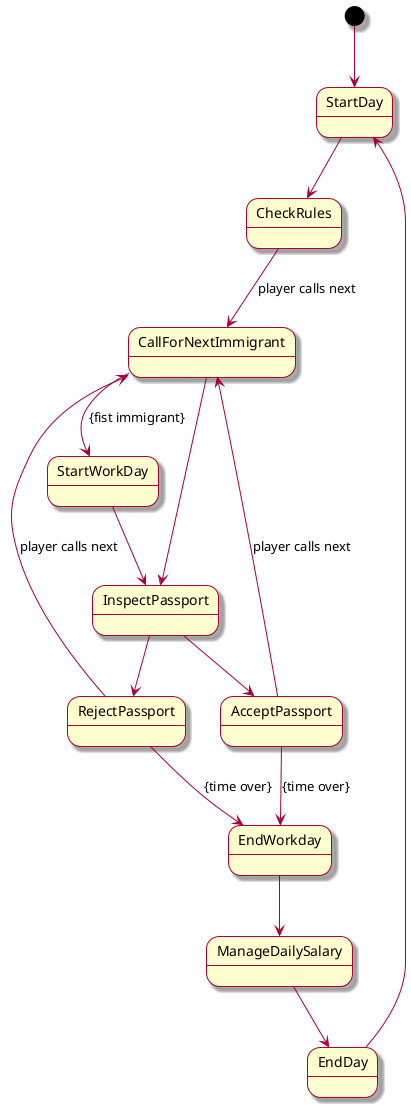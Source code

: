﻿@startuml
skin rose

[*] --> StartDay

StartDay --> CheckRules
CheckRules --> CallForNextImmigrant : player calls next
CallForNextImmigrant --> InspectPassport
CallForNextImmigrant --> StartWorkDay : {fist immigrant}
StartWorkDay --> InspectPassport
InspectPassport --> AcceptPassport
InspectPassport --> RejectPassport
AcceptPassport --> EndWorkday : {time over}
RejectPassport --> EndWorkday : {time over}
AcceptPassport --> CallForNextImmigrant : player calls next
RejectPassport --> CallForNextImmigrant : player calls next
EndWorkday --> ManageDailySalary
ManageDailySalary --> EndDay
EndDay --> StartDay


@enduml